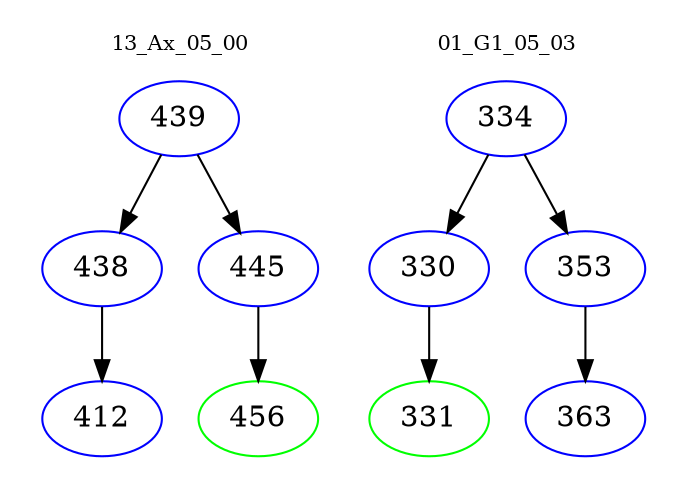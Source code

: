 digraph{
subgraph cluster_0 {
color = white
label = "13_Ax_05_00";
fontsize=10;
T0_439 [label="439", color="blue"]
T0_439 -> T0_438 [color="black"]
T0_438 [label="438", color="blue"]
T0_438 -> T0_412 [color="black"]
T0_412 [label="412", color="blue"]
T0_439 -> T0_445 [color="black"]
T0_445 [label="445", color="blue"]
T0_445 -> T0_456 [color="black"]
T0_456 [label="456", color="green"]
}
subgraph cluster_1 {
color = white
label = "01_G1_05_03";
fontsize=10;
T1_334 [label="334", color="blue"]
T1_334 -> T1_330 [color="black"]
T1_330 [label="330", color="blue"]
T1_330 -> T1_331 [color="black"]
T1_331 [label="331", color="green"]
T1_334 -> T1_353 [color="black"]
T1_353 [label="353", color="blue"]
T1_353 -> T1_363 [color="black"]
T1_363 [label="363", color="blue"]
}
}

